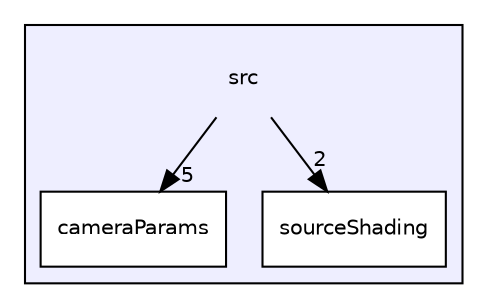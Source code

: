 digraph "src" {
  compound=true
  node [ fontsize="10", fontname="Helvetica"];
  edge [ labelfontsize="10", labelfontname="Helvetica"];
  subgraph clusterdir_68267d1309a1af8e8297ef4c3efbcdba {
    graph [ bgcolor="#eeeeff", pencolor="black", label="" URL="dir_68267d1309a1af8e8297ef4c3efbcdba.html"];
    dir_68267d1309a1af8e8297ef4c3efbcdba [shape=plaintext label="src"];
    dir_865bf7be3ece703048e69c0cadd784f4 [shape=box label="cameraParams" color="black" fillcolor="white" style="filled" URL="dir_865bf7be3ece703048e69c0cadd784f4.html"];
    dir_e188e0eb5fff7a915bde494164760b18 [shape=box label="sourceShading" color="black" fillcolor="white" style="filled" URL="dir_e188e0eb5fff7a915bde494164760b18.html"];
  }
  dir_68267d1309a1af8e8297ef4c3efbcdba->dir_865bf7be3ece703048e69c0cadd784f4 [headlabel="5", labeldistance=1.5 headhref="dir_000000_000001.html"];
  dir_68267d1309a1af8e8297ef4c3efbcdba->dir_e188e0eb5fff7a915bde494164760b18 [headlabel="2", labeldistance=1.5 headhref="dir_000000_000002.html"];
}

